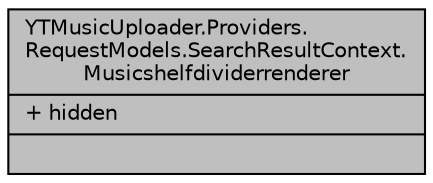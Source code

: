 digraph "YTMusicUploader.Providers.RequestModels.SearchResultContext.Musicshelfdividerrenderer"
{
 // LATEX_PDF_SIZE
  edge [fontname="Helvetica",fontsize="10",labelfontname="Helvetica",labelfontsize="10"];
  node [fontname="Helvetica",fontsize="10",shape=record];
  Node1 [label="{YTMusicUploader.Providers.\lRequestModels.SearchResultContext.\lMusicshelfdividerrenderer\n|+ hidden\l|}",height=0.2,width=0.4,color="black", fillcolor="grey75", style="filled", fontcolor="black",tooltip=" "];
}
